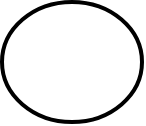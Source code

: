 <mxfile version="12.2.6" type="github" pages="1"><diagram id="MwoShXv7jQLjujggLV_c" name="Page-1"><mxGraphModel dx="768" dy="724" grid="1" gridSize="10" guides="1" tooltips="1" connect="1" arrows="1" fold="1" page="1" pageScale="1" pageWidth="850" pageHeight="1100" math="0" shadow="0"><root><mxCell id="0"/><mxCell id="1" parent="0"/><mxCell id="9XUinUo9Wm95Iz5dZyXL-1" value="" style="strokeWidth=2;html=1;shape=mxgraph.flowchart.start_2;whiteSpace=wrap;" vertex="1" parent="1"><mxGeometry x="330" y="40" width="70" height="60" as="geometry"/></mxCell></root></mxGraphModel></diagram></mxfile>